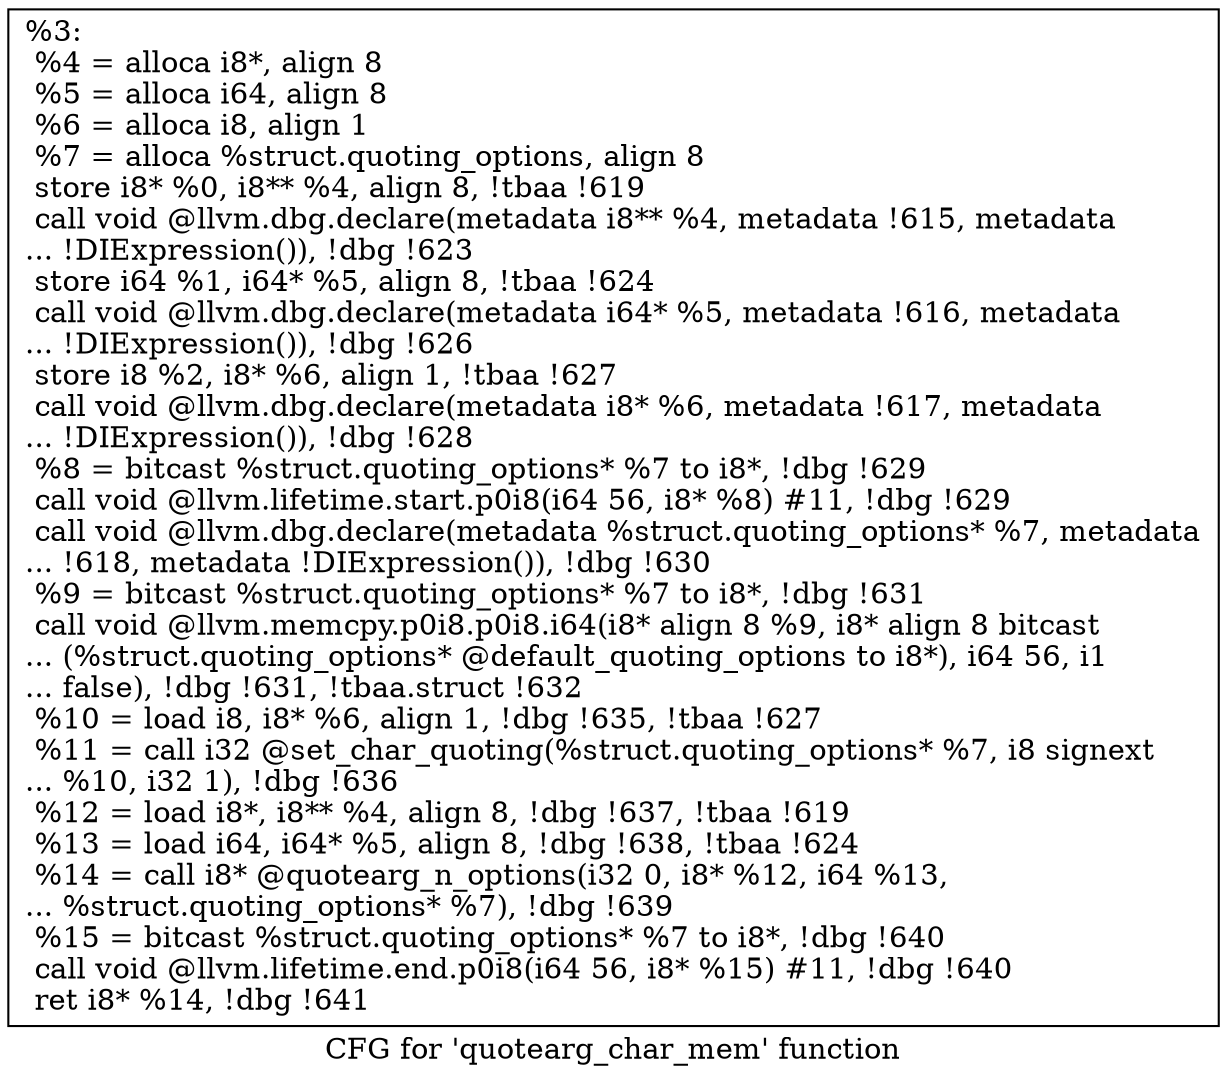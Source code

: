 digraph "CFG for 'quotearg_char_mem' function" {
	label="CFG for 'quotearg_char_mem' function";

	Node0x14b2fe0 [shape=record,label="{%3:\l  %4 = alloca i8*, align 8\l  %5 = alloca i64, align 8\l  %6 = alloca i8, align 1\l  %7 = alloca %struct.quoting_options, align 8\l  store i8* %0, i8** %4, align 8, !tbaa !619\l  call void @llvm.dbg.declare(metadata i8** %4, metadata !615, metadata\l... !DIExpression()), !dbg !623\l  store i64 %1, i64* %5, align 8, !tbaa !624\l  call void @llvm.dbg.declare(metadata i64* %5, metadata !616, metadata\l... !DIExpression()), !dbg !626\l  store i8 %2, i8* %6, align 1, !tbaa !627\l  call void @llvm.dbg.declare(metadata i8* %6, metadata !617, metadata\l... !DIExpression()), !dbg !628\l  %8 = bitcast %struct.quoting_options* %7 to i8*, !dbg !629\l  call void @llvm.lifetime.start.p0i8(i64 56, i8* %8) #11, !dbg !629\l  call void @llvm.dbg.declare(metadata %struct.quoting_options* %7, metadata\l... !618, metadata !DIExpression()), !dbg !630\l  %9 = bitcast %struct.quoting_options* %7 to i8*, !dbg !631\l  call void @llvm.memcpy.p0i8.p0i8.i64(i8* align 8 %9, i8* align 8 bitcast\l... (%struct.quoting_options* @default_quoting_options to i8*), i64 56, i1\l... false), !dbg !631, !tbaa.struct !632\l  %10 = load i8, i8* %6, align 1, !dbg !635, !tbaa !627\l  %11 = call i32 @set_char_quoting(%struct.quoting_options* %7, i8 signext\l... %10, i32 1), !dbg !636\l  %12 = load i8*, i8** %4, align 8, !dbg !637, !tbaa !619\l  %13 = load i64, i64* %5, align 8, !dbg !638, !tbaa !624\l  %14 = call i8* @quotearg_n_options(i32 0, i8* %12, i64 %13,\l... %struct.quoting_options* %7), !dbg !639\l  %15 = bitcast %struct.quoting_options* %7 to i8*, !dbg !640\l  call void @llvm.lifetime.end.p0i8(i64 56, i8* %15) #11, !dbg !640\l  ret i8* %14, !dbg !641\l}"];
}
